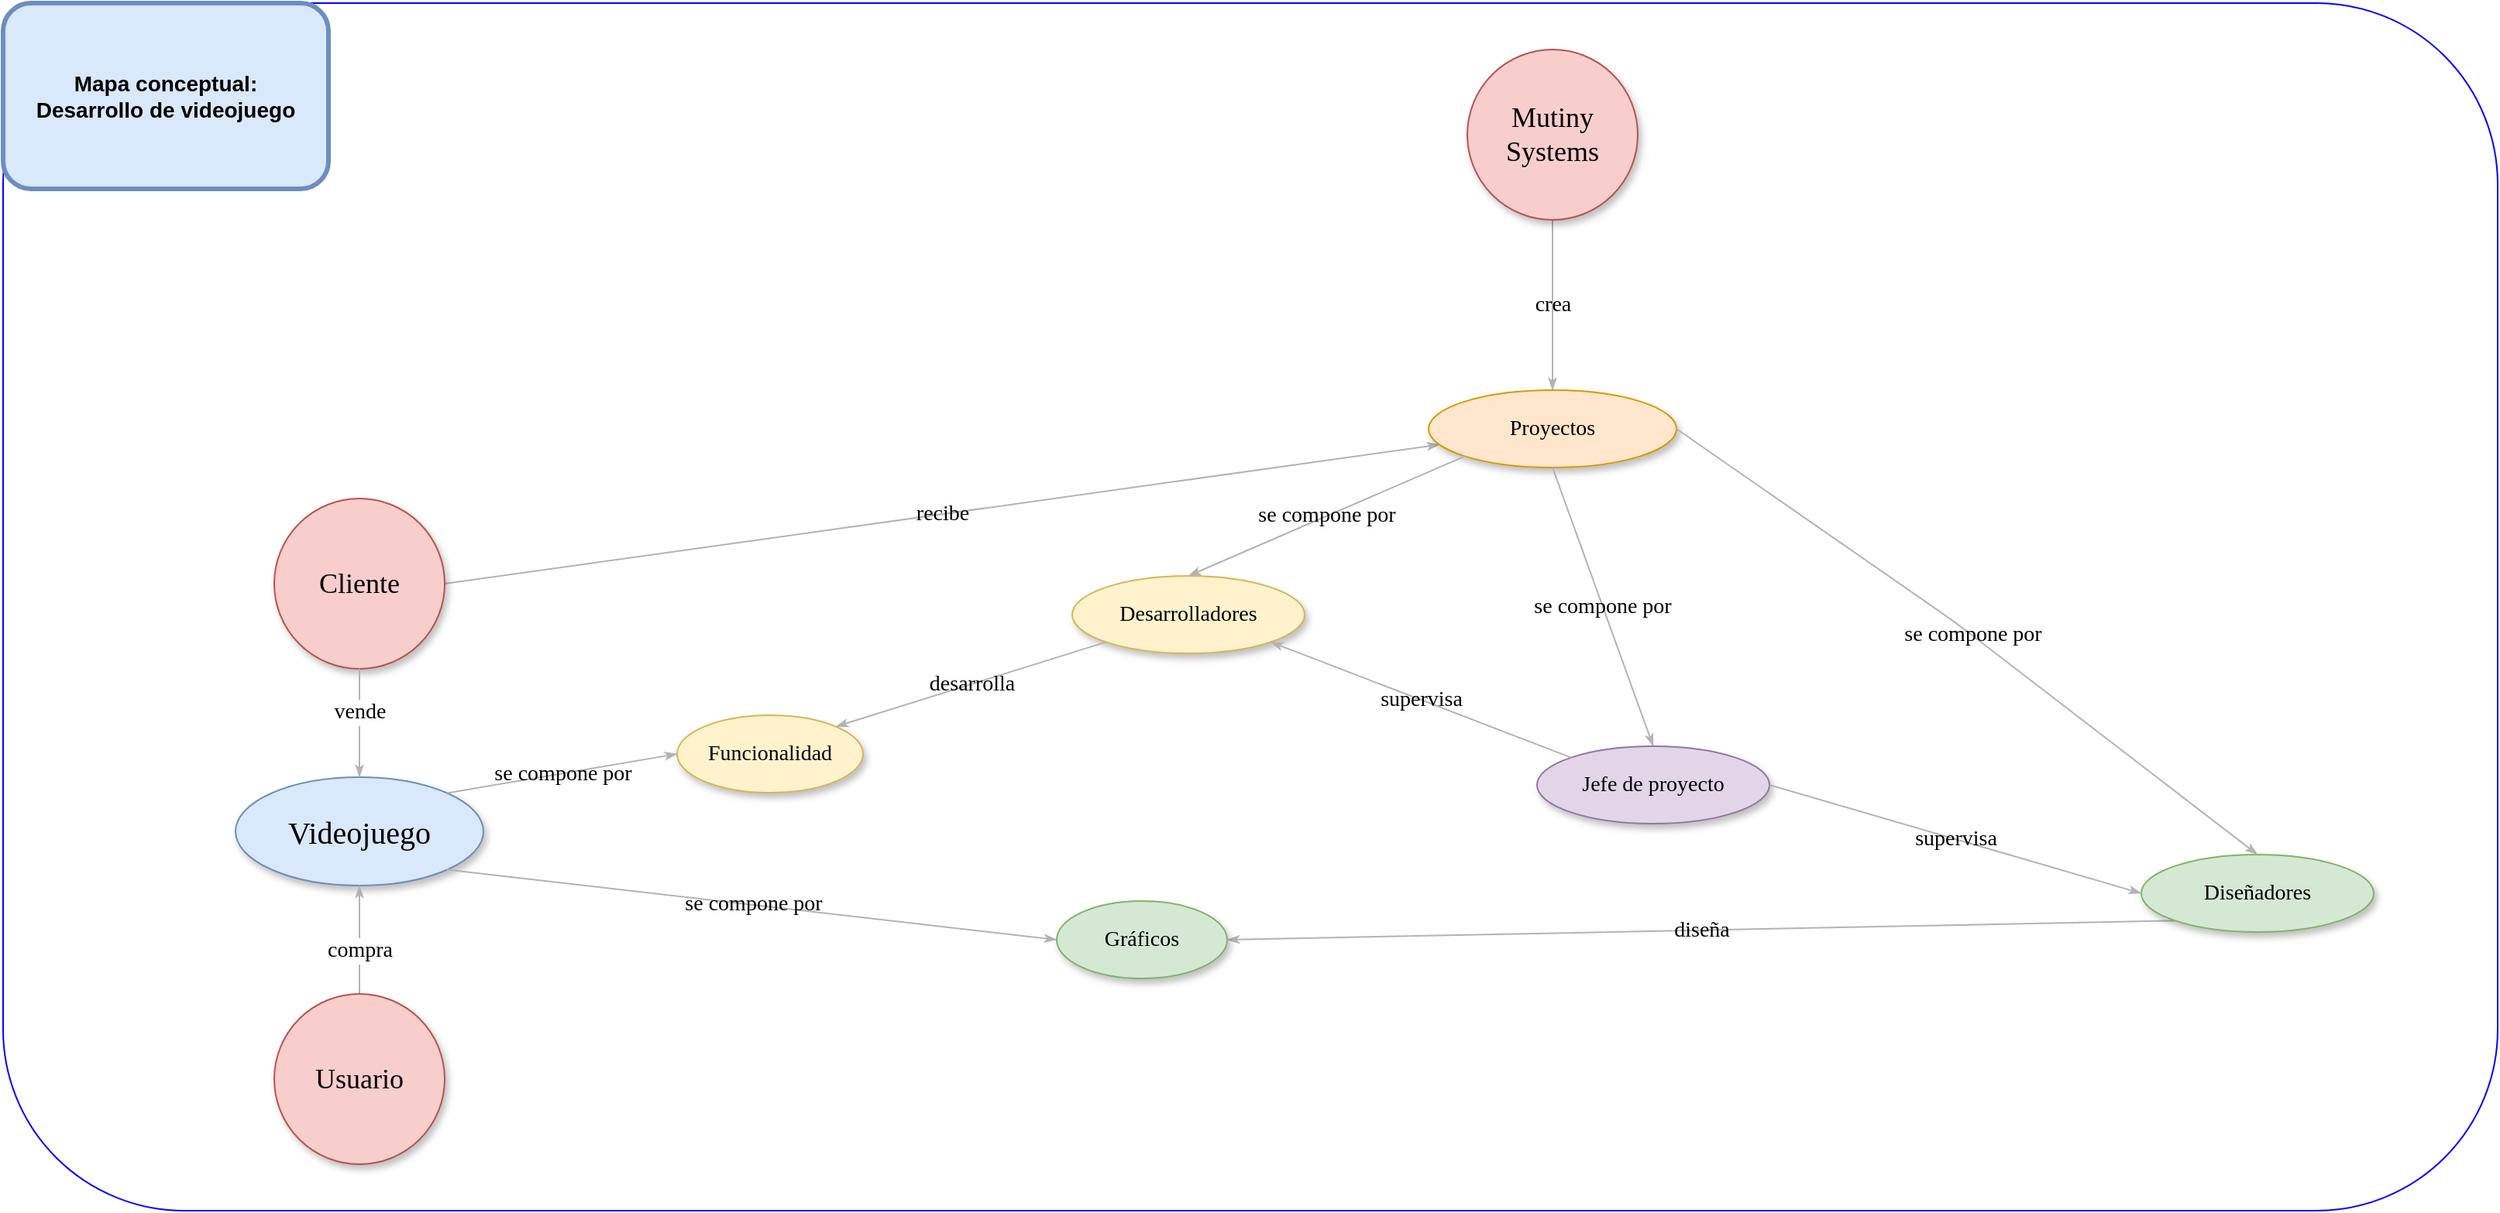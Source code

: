 <mxfile version="24.8.0">
  <diagram name="Page-1" id="42789a77-a242-8287-6e28-9cd8cfd52e62">
    <mxGraphModel dx="2787" dy="1758" grid="1" gridSize="10" guides="1" tooltips="1" connect="1" arrows="1" fold="1" page="1" pageScale="1" pageWidth="1100" pageHeight="850" background="none" math="0" shadow="0">
      <root>
        <mxCell id="0" />
        <mxCell id="1" parent="0" />
        <mxCell id="aNrE-HnWaW6_fpo6UWwL-61" value="" style="rounded=1;whiteSpace=wrap;html=1;fillColor=none;strokeColor=#0400ff;glass=0;" vertex="1" parent="1">
          <mxGeometry x="-40" y="-60" width="1610" height="780" as="geometry" />
        </mxCell>
        <mxCell id="1ea317790d2ca983-13" value="crea" style="edgeStyle=none;rounded=1;html=1;labelBackgroundColor=none;startArrow=none;startFill=0;startSize=5;endArrow=classicThin;endFill=1;endSize=5;jettySize=auto;orthogonalLoop=1;strokeColor=#B3B3B3;strokeWidth=1;fontFamily=Verdana;fontSize=14;exitX=0.5;exitY=1;exitDx=0;exitDy=0;" parent="1" source="aNrE-HnWaW6_fpo6UWwL-59" target="1ea317790d2ca983-9" edge="1">
          <mxGeometry x="0.004" relative="1" as="geometry">
            <mxPoint x="960" y="80" as="sourcePoint" />
            <mxPoint as="offset" />
          </mxGeometry>
        </mxCell>
        <mxCell id="1ea317790d2ca983-19" value="recibe" style="edgeStyle=none;rounded=1;html=1;labelBackgroundColor=none;startArrow=none;startFill=0;startSize=5;endArrow=classicThin;endFill=1;endSize=5;jettySize=auto;orthogonalLoop=1;strokeColor=#B3B3B3;strokeWidth=1;fontFamily=Verdana;fontSize=14;exitX=1;exitY=0.5;exitDx=0;exitDy=0;" parent="1" source="aNrE-HnWaW6_fpo6UWwL-40" target="1ea317790d2ca983-9" edge="1">
          <mxGeometry relative="1" as="geometry">
            <mxPoint x="210" y="320" as="sourcePoint" />
          </mxGeometry>
        </mxCell>
        <mxCell id="1ea317790d2ca983-9" value="Proyectos" style="ellipse;whiteSpace=wrap;html=1;rounded=0;shadow=1;comic=0;labelBackgroundColor=none;strokeWidth=1;fontFamily=Verdana;fontSize=14;align=center;fillColor=#ffe6cc;strokeColor=#d79b00;" parent="1" vertex="1">
          <mxGeometry x="880" y="190" width="160" height="50" as="geometry" />
        </mxCell>
        <mxCell id="aNrE-HnWaW6_fpo6UWwL-1" value="Mapa conceptual:&lt;br style=&quot;font-size: 14px;&quot;&gt;Desarrollo de videojuego" style="text;html=1;align=center;verticalAlign=middle;whiteSpace=wrap;rounded=1;strokeWidth=3;perimeterSpacing=1;strokeColor=#6c8ebf;shadow=0;glass=0;fontStyle=1;fillColor=#dae8fc;fontSize=14;fontFamily=Helvetica;" vertex="1" parent="1">
          <mxGeometry x="-40" y="-60" width="210" height="120" as="geometry" />
        </mxCell>
        <mxCell id="aNrE-HnWaW6_fpo6UWwL-22" value="diseña" style="edgeStyle=none;rounded=1;html=1;labelBackgroundColor=none;startArrow=none;startFill=0;startSize=5;endArrow=classicThin;endFill=1;endSize=5;jettySize=auto;orthogonalLoop=1;strokeColor=#B3B3B3;strokeWidth=1;fontFamily=Verdana;fontSize=14;exitX=0;exitY=1;exitDx=0;exitDy=0;entryX=1;entryY=0.5;entryDx=0;entryDy=0;" edge="1" parent="1" source="aNrE-HnWaW6_fpo6UWwL-23" target="aNrE-HnWaW6_fpo6UWwL-51">
          <mxGeometry relative="1" as="geometry">
            <mxPoint x="750" y="455" as="targetPoint" />
          </mxGeometry>
        </mxCell>
        <mxCell id="aNrE-HnWaW6_fpo6UWwL-23" value="&lt;span style=&quot;font-size: 14px;&quot;&gt;Diseñadores&lt;/span&gt;" style="ellipse;whiteSpace=wrap;html=1;rounded=0;shadow=1;comic=0;labelBackgroundColor=none;strokeWidth=1;fontFamily=Verdana;fontSize=14;align=center;fillColor=#d5e8d4;strokeColor=#82b366;" vertex="1" parent="1">
          <mxGeometry x="1340" y="490" width="150" height="50" as="geometry" />
        </mxCell>
        <mxCell id="aNrE-HnWaW6_fpo6UWwL-29" value="&lt;span style=&quot;font-size: 14px;&quot;&gt;Desarrolladores&lt;/span&gt;" style="ellipse;whiteSpace=wrap;html=1;rounded=0;shadow=1;comic=0;labelBackgroundColor=none;strokeWidth=1;fontFamily=Verdana;fontSize=14;align=center;fillColor=#fff2cc;strokeColor=#d6b656;" vertex="1" parent="1">
          <mxGeometry x="650" y="310" width="150" height="50" as="geometry" />
        </mxCell>
        <mxCell id="aNrE-HnWaW6_fpo6UWwL-31" value="&lt;span style=&quot;font-size: 14px;&quot;&gt;Funcionalidad&lt;/span&gt;" style="ellipse;whiteSpace=wrap;html=1;rounded=0;shadow=1;comic=0;labelBackgroundColor=none;strokeWidth=1;fontFamily=Verdana;fontSize=14;align=center;fillColor=#fff2cc;strokeColor=#d6b656;" vertex="1" parent="1">
          <mxGeometry x="395" y="400" width="120" height="50" as="geometry" />
        </mxCell>
        <mxCell id="aNrE-HnWaW6_fpo6UWwL-38" value="se compone por" style="edgeStyle=none;rounded=1;html=1;labelBackgroundColor=none;startArrow=none;startFill=0;startSize=5;endArrow=classicThin;endFill=1;endSize=5;jettySize=auto;orthogonalLoop=1;strokeColor=#B3B3B3;strokeWidth=1;fontFamily=Verdana;fontSize=14;exitX=0.5;exitY=1;exitDx=0;exitDy=0;entryX=0.5;entryY=0;entryDx=0;entryDy=0;" edge="1" parent="1" source="1ea317790d2ca983-9" target="aNrE-HnWaW6_fpo6UWwL-39">
          <mxGeometry relative="1" as="geometry">
            <mxPoint x="1165" y="140" as="targetPoint" />
            <mxPoint x="1125" y="170" as="sourcePoint" />
          </mxGeometry>
        </mxCell>
        <mxCell id="aNrE-HnWaW6_fpo6UWwL-39" value="&lt;span style=&quot;font-size: 14px;&quot;&gt;Jefe de proyecto&lt;/span&gt;" style="ellipse;whiteSpace=wrap;html=1;rounded=0;shadow=1;comic=0;labelBackgroundColor=none;strokeWidth=1;fontFamily=Verdana;fontSize=14;align=center;fillColor=#e1d5e7;strokeColor=#9673a6;" vertex="1" parent="1">
          <mxGeometry x="950" y="420" width="150" height="50" as="geometry" />
        </mxCell>
        <mxCell id="aNrE-HnWaW6_fpo6UWwL-40" value="Cliente" style="ellipse;whiteSpace=wrap;html=1;rounded=0;shadow=1;comic=0;labelBackgroundColor=none;strokeWidth=1;fontFamily=Comic Sans MS;fontSize=18;align=center;gradientDirection=east;fillColor=#f8cecc;strokeColor=#b85450;" vertex="1" parent="1">
          <mxGeometry x="135" y="260" width="110" height="110" as="geometry" />
        </mxCell>
        <mxCell id="aNrE-HnWaW6_fpo6UWwL-41" value="&lt;font style=&quot;font-size: 20px;&quot; face=&quot;Georgia&quot;&gt;Videojuego&lt;/font&gt;" style="ellipse;whiteSpace=wrap;html=1;rounded=0;shadow=1;comic=0;labelBackgroundColor=none;strokeWidth=1;fontFamily=Verdana;fontSize=14;align=center;gradientDirection=east;fillColor=#dae8fc;strokeColor=#6c8ebf;" vertex="1" parent="1">
          <mxGeometry x="110" y="440" width="160" height="70" as="geometry" />
        </mxCell>
        <mxCell id="aNrE-HnWaW6_fpo6UWwL-42" style="edgeStyle=none;rounded=1;html=1;labelBackgroundColor=none;startArrow=none;startFill=0;startSize=5;endArrow=classicThin;endFill=1;endSize=5;jettySize=auto;orthogonalLoop=1;strokeColor=#B3B3B3;strokeWidth=1;fontFamily=Verdana;fontSize=14;entryX=0.5;entryY=0;entryDx=0;entryDy=0;exitX=0.5;exitY=1;exitDx=0;exitDy=0;" edge="1" parent="1" source="aNrE-HnWaW6_fpo6UWwL-40" target="aNrE-HnWaW6_fpo6UWwL-41">
          <mxGeometry relative="1" as="geometry">
            <mxPoint x="370" y="550" as="sourcePoint" />
            <mxPoint x="512.931" y="357.678" as="targetPoint" />
          </mxGeometry>
        </mxCell>
        <mxCell id="aNrE-HnWaW6_fpo6UWwL-43" value="vende" style="edgeLabel;html=1;align=center;verticalAlign=middle;resizable=0;points=[];fontSize=14;fontFamily=Verdana;" vertex="1" connectable="0" parent="aNrE-HnWaW6_fpo6UWwL-42">
          <mxGeometry x="-0.2" relative="1" as="geometry">
            <mxPoint as="offset" />
          </mxGeometry>
        </mxCell>
        <mxCell id="aNrE-HnWaW6_fpo6UWwL-46" style="edgeStyle=none;rounded=1;html=1;labelBackgroundColor=none;startArrow=none;startFill=0;startSize=5;endArrow=classicThin;endFill=1;endSize=5;jettySize=auto;orthogonalLoop=1;strokeColor=#B3B3B3;strokeWidth=1;fontFamily=Verdana;fontSize=14;entryX=0.5;entryY=1;entryDx=0;entryDy=0;exitX=0.5;exitY=0;exitDx=0;exitDy=0;" edge="1" parent="1" source="aNrE-HnWaW6_fpo6UWwL-58" target="aNrE-HnWaW6_fpo6UWwL-41">
          <mxGeometry relative="1" as="geometry">
            <mxPoint x="190" y="560" as="sourcePoint" />
            <mxPoint x="369.5" y="640" as="targetPoint" />
          </mxGeometry>
        </mxCell>
        <mxCell id="aNrE-HnWaW6_fpo6UWwL-47" value="compra" style="edgeLabel;html=1;align=center;verticalAlign=middle;resizable=0;points=[];fontSize=14;fontFamily=Verdana;" vertex="1" connectable="0" parent="aNrE-HnWaW6_fpo6UWwL-46">
          <mxGeometry x="-0.2" relative="1" as="geometry">
            <mxPoint as="offset" />
          </mxGeometry>
        </mxCell>
        <mxCell id="aNrE-HnWaW6_fpo6UWwL-48" value="se compone por" style="edgeStyle=none;rounded=1;html=1;labelBackgroundColor=none;startArrow=none;startFill=0;startSize=5;endArrow=classicThin;endFill=1;endSize=5;jettySize=auto;orthogonalLoop=1;strokeColor=#B3B3B3;strokeWidth=1;fontFamily=Verdana;fontSize=14;exitX=1;exitY=0;exitDx=0;exitDy=0;entryX=0;entryY=0.5;entryDx=0;entryDy=0;" edge="1" parent="1" source="aNrE-HnWaW6_fpo6UWwL-41" target="aNrE-HnWaW6_fpo6UWwL-31">
          <mxGeometry relative="1" as="geometry">
            <mxPoint x="380" y="430" as="targetPoint" />
            <mxPoint x="310.0" y="425" as="sourcePoint" />
          </mxGeometry>
        </mxCell>
        <mxCell id="aNrE-HnWaW6_fpo6UWwL-49" value="se compone por" style="edgeStyle=none;rounded=1;html=1;labelBackgroundColor=none;startArrow=none;startFill=0;startSize=5;endArrow=classicThin;endFill=1;endSize=5;jettySize=auto;orthogonalLoop=1;strokeColor=#B3B3B3;strokeWidth=1;fontFamily=Verdana;fontSize=14;exitX=1;exitY=1;exitDx=0;exitDy=0;entryX=0;entryY=0.5;entryDx=0;entryDy=0;" edge="1" parent="1" source="aNrE-HnWaW6_fpo6UWwL-41" target="aNrE-HnWaW6_fpo6UWwL-51">
          <mxGeometry x="0.003" relative="1" as="geometry">
            <mxPoint x="420" y="490" as="targetPoint" />
            <mxPoint x="272" y="522" as="sourcePoint" />
            <mxPoint as="offset" />
          </mxGeometry>
        </mxCell>
        <mxCell id="aNrE-HnWaW6_fpo6UWwL-51" value="Gráficos" style="ellipse;whiteSpace=wrap;html=1;rounded=0;shadow=1;comic=0;labelBackgroundColor=none;strokeWidth=1;fontFamily=Verdana;fontSize=14;align=center;fillColor=#d5e8d4;strokeColor=#82b366;" vertex="1" parent="1">
          <mxGeometry x="640" y="520" width="110" height="50" as="geometry" />
        </mxCell>
        <mxCell id="aNrE-HnWaW6_fpo6UWwL-53" value="se compone por" style="edgeStyle=none;rounded=1;html=1;labelBackgroundColor=none;startArrow=none;startFill=0;startSize=5;endArrow=classicThin;endFill=1;endSize=5;jettySize=auto;orthogonalLoop=1;strokeColor=#B3B3B3;strokeWidth=1;fontFamily=Verdana;fontSize=14;exitX=1;exitY=0.5;exitDx=0;exitDy=0;entryX=0.5;entryY=0;entryDx=0;entryDy=0;" edge="1" parent="1" source="1ea317790d2ca983-9" target="aNrE-HnWaW6_fpo6UWwL-23">
          <mxGeometry relative="1" as="geometry">
            <mxPoint x="1180" y="215" as="targetPoint" />
            <mxPoint x="1050" y="280" as="sourcePoint" />
            <Array as="points">
              <mxPoint x="1220" y="340" />
            </Array>
          </mxGeometry>
        </mxCell>
        <mxCell id="aNrE-HnWaW6_fpo6UWwL-54" value="se compone por" style="edgeStyle=none;rounded=1;html=1;labelBackgroundColor=none;startArrow=none;startFill=0;startSize=5;endArrow=classicThin;endFill=1;endSize=5;jettySize=auto;orthogonalLoop=1;strokeColor=#B3B3B3;strokeWidth=1;fontFamily=Verdana;fontSize=14;exitX=0;exitY=1;exitDx=0;exitDy=0;entryX=0.5;entryY=0;entryDx=0;entryDy=0;" edge="1" parent="1" source="1ea317790d2ca983-9" target="aNrE-HnWaW6_fpo6UWwL-29">
          <mxGeometry relative="1" as="geometry">
            <mxPoint x="903" y="290" as="targetPoint" />
            <mxPoint x="1050" y="260" as="sourcePoint" />
          </mxGeometry>
        </mxCell>
        <mxCell id="aNrE-HnWaW6_fpo6UWwL-55" value="desarrolla" style="edgeStyle=none;rounded=1;html=1;labelBackgroundColor=none;startArrow=none;startFill=0;startSize=5;endArrow=classicThin;endFill=1;endSize=5;jettySize=auto;orthogonalLoop=1;strokeColor=#B3B3B3;strokeWidth=1;fontFamily=Verdana;fontSize=14;exitX=0;exitY=1;exitDx=0;exitDy=0;entryX=1;entryY=0;entryDx=0;entryDy=0;" edge="1" parent="1" source="aNrE-HnWaW6_fpo6UWwL-29" target="aNrE-HnWaW6_fpo6UWwL-31">
          <mxGeometry relative="1" as="geometry">
            <mxPoint x="330" y="327" as="sourcePoint" />
            <mxPoint x="755" y="365" as="targetPoint" />
          </mxGeometry>
        </mxCell>
        <mxCell id="aNrE-HnWaW6_fpo6UWwL-56" value="supervisa" style="edgeStyle=none;rounded=1;html=1;labelBackgroundColor=none;startArrow=none;startFill=0;startSize=5;endArrow=classicThin;endFill=1;endSize=5;jettySize=auto;orthogonalLoop=1;strokeColor=#B3B3B3;strokeWidth=1;fontFamily=Verdana;fontSize=14;exitX=0;exitY=0;exitDx=0;exitDy=0;entryX=1;entryY=1;entryDx=0;entryDy=0;" edge="1" parent="1" source="aNrE-HnWaW6_fpo6UWwL-39" target="aNrE-HnWaW6_fpo6UWwL-29">
          <mxGeometry relative="1" as="geometry">
            <mxPoint x="1405" y="460" as="sourcePoint" />
            <mxPoint x="740" y="465" as="targetPoint" />
          </mxGeometry>
        </mxCell>
        <mxCell id="aNrE-HnWaW6_fpo6UWwL-57" value="supervisa" style="edgeStyle=none;rounded=1;html=1;labelBackgroundColor=none;startArrow=none;startFill=0;startSize=5;endArrow=classicThin;endFill=1;endSize=5;jettySize=auto;orthogonalLoop=1;strokeColor=#B3B3B3;strokeWidth=1;fontFamily=Verdana;fontSize=14;exitX=1;exitY=0.5;exitDx=0;exitDy=0;entryX=0;entryY=0.5;entryDx=0;entryDy=0;" edge="1" parent="1" source="aNrE-HnWaW6_fpo6UWwL-39" target="aNrE-HnWaW6_fpo6UWwL-23">
          <mxGeometry relative="1" as="geometry">
            <mxPoint x="1242" y="470" as="sourcePoint" />
            <mxPoint x="1090" y="378" as="targetPoint" />
          </mxGeometry>
        </mxCell>
        <mxCell id="aNrE-HnWaW6_fpo6UWwL-58" value="Usuario" style="ellipse;whiteSpace=wrap;html=1;rounded=0;shadow=1;comic=0;labelBackgroundColor=none;strokeWidth=1;fontFamily=Comic Sans MS;fontSize=18;align=center;gradientDirection=east;fillColor=#f8cecc;strokeColor=#b85450;" vertex="1" parent="1">
          <mxGeometry x="135" y="580" width="110" height="110" as="geometry" />
        </mxCell>
        <mxCell id="aNrE-HnWaW6_fpo6UWwL-59" value="Mutiny&lt;div style=&quot;font-size: 18px;&quot;&gt;Systems&lt;/div&gt;" style="ellipse;whiteSpace=wrap;html=1;rounded=0;shadow=1;comic=0;labelBackgroundColor=none;strokeWidth=1;fontFamily=Comic Sans MS;fontSize=18;align=center;gradientDirection=east;fillColor=#f8cecc;strokeColor=#b85450;" vertex="1" parent="1">
          <mxGeometry x="905" y="-30" width="110" height="110" as="geometry" />
        </mxCell>
      </root>
    </mxGraphModel>
  </diagram>
</mxfile>
